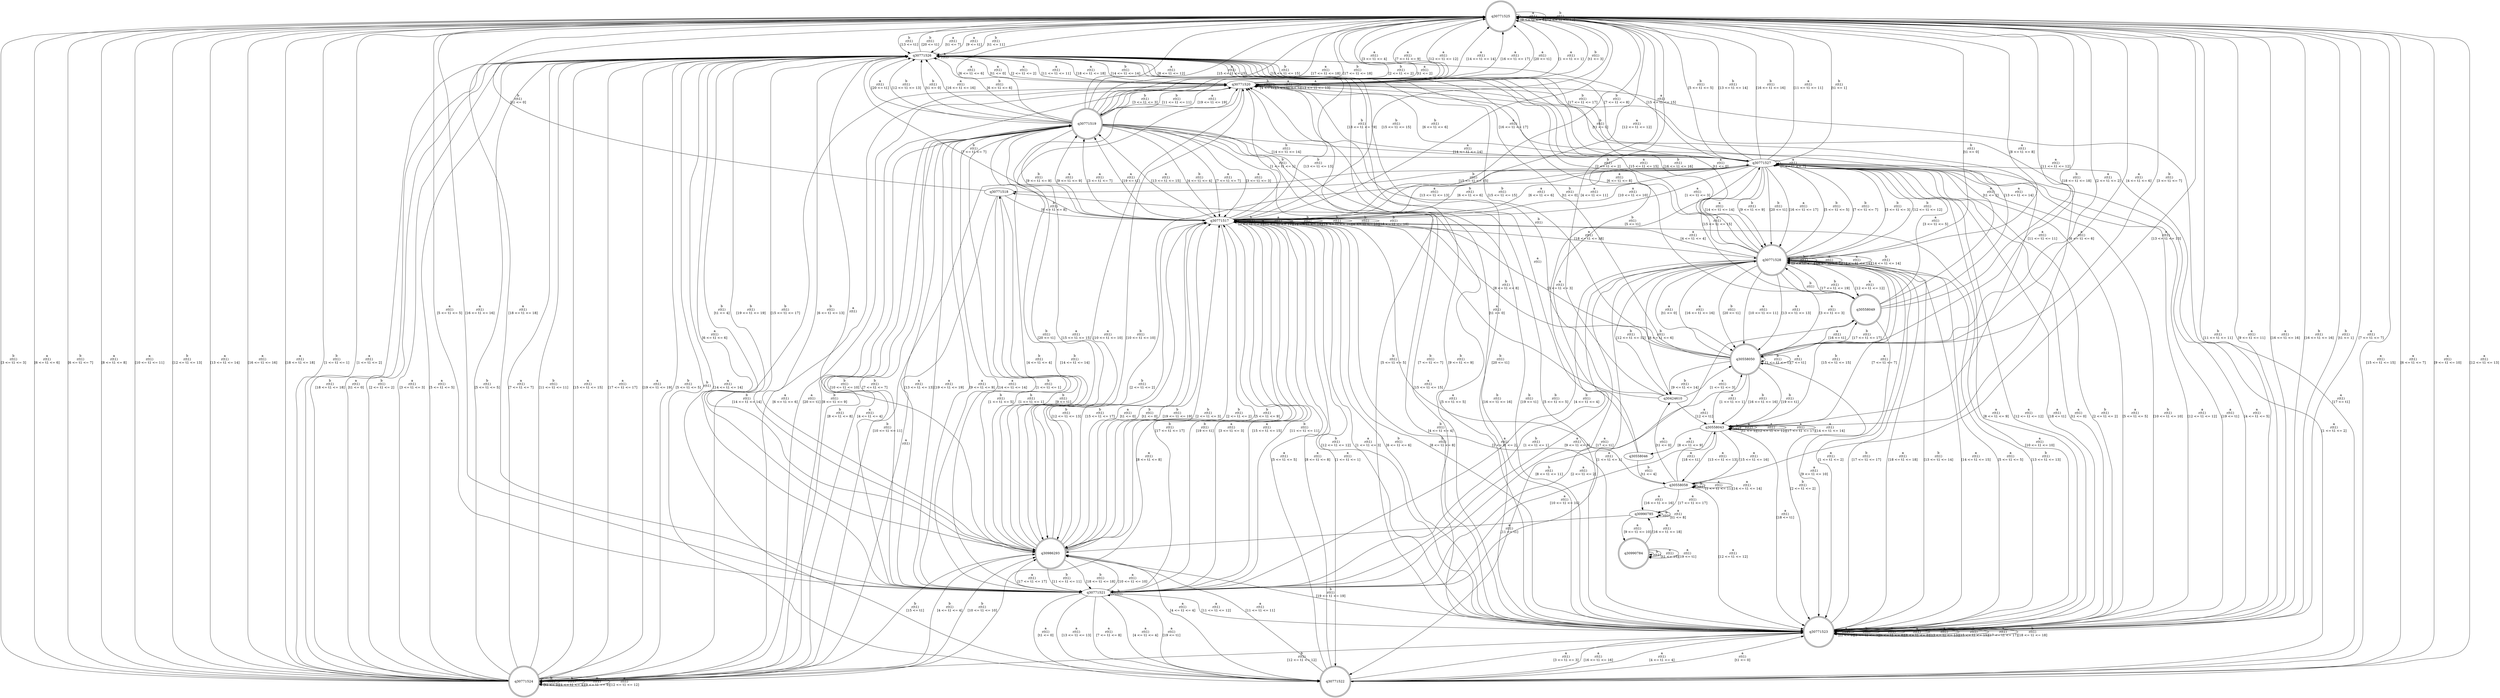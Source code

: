 digraph "tests_1/test74/solution100/solution_verwer" {
	q30771525[label=q30771525 shape=doublecircle]
	q30771526[label=q30771526]
	q30771524[label=q30771524 shape=doublecircle]
	q30986293[label=q30986293 shape=doublecircle]
	q30771517[label=q30771517]
	q30771520[label=q30771520]
	q30771519[label=q30771519 shape=doublecircle]
	q30771521[label=q30771521]
	q30771522[label=q30771522 shape=doublecircle]
	q30771523[label=q30771523 shape=doublecircle]
	q30771527[label=q30771527]
	q30771528[label=q30771528 shape=doublecircle]
	q30558050[label=q30558050 shape=doublecircle]
	q30558043[label=q30558043]
	q30558046[label=q30558046]
	q30558058[label=q30558058]
	q30424610[label=q30424610]
	q30990785[label=q30990785]
	q30990784[label=q30990784 shape=doublecircle]
	q30558049[label=q30558049 shape=doublecircle]
	q30771518[label=q30771518]
	q30771525 -> q30771525[label="a\nr(t1)\n[8 <= t1 <= 8]"]
	q30771525 -> q30771525[label="b\nr(t1)\n[12 <= t1 <= 12]"]
	q30771525 -> q30771526[label="a\nr(t1)\n[t1 <= 7]"]
	q30771526 -> q30771526[label="a\nr(t1)\n"]
	q30771526 -> q30771524[label="b\nr(t1)\n[5 <= t1 <= 5]"]
	q30771524 -> q30771526[label="a\nr(t1)\n[t1 <= 0]"]
	q30771524 -> q30771524[label="b\nr(t1)\n[t1 <= 0]"]
	q30771524 -> q30771525[label="b\nr(t1)\n[1 <= t1 <= 1]"]
	q30771524 -> q30771525[label="a\nr(t1)\n[1 <= t1 <= 2]"]
	q30771524 -> q30771526[label="b\nr(t1)\n[2 <= t1 <= 2]"]
	q30771524 -> q30771526[label="a\nr(t1)\n[3 <= t1 <= 3]"]
	q30771524 -> q30771525[label="b\nr(t1)\n[3 <= t1 <= 3]"]
	q30771524 -> q30771524[label="a\nr(t1)\n[4 <= t1 <= 4]"]
	q30771524 -> q30986293[label="b\nr(t1)\n[4 <= t1 <= 4]"]
	q30986293 -> q30771526[label="a\nr(t1)\n"]
	q30986293 -> q30771517[label="b\nr(t1)\n[t1 <= 0]"]
	q30771517 -> q30771525[label="b\nr(t1)\n[t1 <= 0]"]
	q30771517 -> q30986293[label="a\nr(t1)\n[t1 <= 0]"]
	q30771517 -> q30771520[label="b\nr(t1)\n[1 <= t1 <= 1]"]
	q30771520 -> q30771526[label="a\nr(t1)\n[t1 <= 0]"]
	q30771520 -> q30771525[label="a\nr(t1)\n[1 <= t1 <= 1]"]
	q30771520 -> q30771526[label="a\nr(t1)\n[2 <= t1 <= 2]"]
	q30771520 -> q30771525[label="b\nr(t1)\n[t1 <= 3]"]
	q30771520 -> q30771525[label="a\nr(t1)\n[3 <= t1 <= 4]"]
	q30771520 -> q30771520[label="b\nr(t1)\n[4 <= t1]"]
	q30771520 -> q30771520[label="a\nr(t1)\n[5 <= t1 <= 5]"]
	q30771520 -> q30771524[label="a\nr(t1)\n[6 <= t1 <= 6]"]
	q30771520 -> q30771525[label="a\nr(t1)\n[7 <= t1 <= 9]"]
	q30771520 -> q30986293[label="a\nr(t1)\n[10 <= t1 <= 10]"]
	q30771520 -> q30771526[label="a\nr(t1)\n[11 <= t1 <= 11]"]
	q30771520 -> q30771525[label="a\nr(t1)\n[12 <= t1 <= 12]"]
	q30771520 -> q30771520[label="a\nr(t1)\n[13 <= t1 <= 13]"]
	q30771520 -> q30771525[label="a\nr(t1)\n[14 <= t1 <= 14]"]
	q30771520 -> q30986293[label="a\nr(t1)\n[15 <= t1 <= 15]"]
	q30771520 -> q30771525[label="a\nr(t1)\n[16 <= t1 <= 17]"]
	q30771520 -> q30771526[label="a\nr(t1)\n[18 <= t1 <= 18]"]
	q30771520 -> q30771519[label="a\nr(t1)\n[19 <= t1 <= 19]"]
	q30771519 -> q30771526[label="b\nr(t1)\n[t1 <= 0]"]
	q30771519 -> q30771521[label="b\nr(t1)\n[1 <= t1 <= 1]"]
	q30771521 -> q30771521[label="b\nr(t1)\n"]
	q30771521 -> q30771522[label="a\nr(t1)\n[t1 <= 0]"]
	q30771522 -> q30771526[label="b\nr(t1)\n"]
	q30771522 -> q30771523[label="a\nr(t1)\n[t1 <= 0]"]
	q30771523 -> q30771525[label="b\nr(t1)\n[t1 <= 1]"]
	q30771523 -> q30771523[label="a\nr(t1)\n[t1 <= 0]"]
	q30771523 -> q30771527[label="b\nr(t1)\n[2 <= t1 <= 2]"]
	q30771527 -> q30771523[label="a\nr(t1)\n[t1 <= 0]"]
	q30771527 -> q30771525[label="b\nr(t1)\n[t1 <= 1]"]
	q30771527 -> q30771517[label="a\nr(t1)\n[1 <= t1 <= 3]"]
	q30771527 -> q30986293[label="b\nr(t1)\n[2 <= t1 <= 2]"]
	q30771527 -> q30771523[label="a\nr(t1)\n[4 <= t1 <= 5]"]
	q30771527 -> q30771528[label="b\nr(t1)\n[3 <= t1 <= 3]"]
	q30771528 -> q30771525[label="b\nr(t1)\n[t1 <= 0]"]
	q30771528 -> q30771526[label="a\nr(t1)\n[t1 <= 0]"]
	q30771528 -> q30771521[label="b\nr(t1)\n[1 <= t1 <= 1]"]
	q30771528 -> q30771523[label="a\nr(t1)\n[1 <= t1 <= 2]"]
	q30771528 -> q30771526[label="b\nr(t1)\n[2 <= t1 <= 2]"]
	q30771528 -> q30558050[label="a\nr(t1)\n[3 <= t1 <= 3]"]
	q30558050 -> q30771526[label="b\nr(t1)\n[t1 <= 0]"]
	q30558050 -> q30771528[label="a\nr(t1)\n[t1 <= 0]"]
	q30558050 -> q30558050[label="b\nr(t1)\n[1 <= t1 <= 1]"]
	q30558050 -> q30558043[label="a\nr(t1)\n[1 <= t1 <= 1]"]
	q30558043 -> q30558043[label="b\nr(t1)\n"]
	q30558043 -> q30771520[label="a\nr(t1)\n[6 <= t1 <= 6]"]
	q30558043 -> q30558043[label="a\nr(t1)\n[t1 <= 5]"]
	q30558043 -> q30771528[label="a\nr(t1)\n[7 <= t1 <= 7]"]
	q30558043 -> q30558046[label="a\nr(t1)\n[8 <= t1 <= 9]"]
	q30558046 -> q30771520[label="a\nr(t1)\n"]
	q30558046 -> q30558058[label="b\nr(t1)\n[t1 <= 4]"]
	q30558058 -> q30558058[label="b\nr(t1)\n"]
	q30558058 -> q30424610[label="a\nr(t1)\n[t1 <= 0]"]
	q30424610 -> q30771520[label="b\nr(t1)\n"]
	q30424610 -> q30771517[label="a\nr(t1)\n[t1 <= 0]"]
	q30424610 -> q30558050[label="a\nr(t1)\n[1 <= t1 <= 3]"]
	q30424610 -> q30771525[label="a\nr(t1)\n[4 <= t1 <= 11]"]
	q30424610 -> q30558043[label="a\nr(t1)\n[12 <= t1]"]
	q30558058 -> q30558058[label="a\nr(t1)\n[1 <= t1 <= 11]"]
	q30558058 -> q30771523[label="a\nr(t1)\n[12 <= t1 <= 12]"]
	q30558058 -> q30771525[label="a\nr(t1)\n[13 <= t1 <= 13]"]
	q30558058 -> q30558058[label="a\nr(t1)\n[14 <= t1 <= 14]"]
	q30558058 -> q30771517[label="a\nr(t1)\n[15 <= t1 <= 15]"]
	q30558058 -> q30990785[label="a\nr(t1)\n[16 <= t1 <= 16]"]
	q30990785 -> q30990785[label="b\nr(t1)\n"]
	q30990785 -> q30990785[label="a\nr(t1)\n[t1 <= 8]"]
	q30990785 -> q30990784[label="a\nr(t1)\n[9 <= t1 <= 10]"]
	q30990784 -> q30990784[label="b\nr(t1)\n"]
	q30990784 -> q30990784[label="a\nr(t1)\n[t1 <= 15]"]
	q30990784 -> q30990785[label="a\nr(t1)\n[16 <= t1 <= 18]"]
	q30990784 -> q30990784[label="a\nr(t1)\n[19 <= t1]"]
	q30990785 -> q30986293[label="a\nr(t1)\n[11 <= t1]"]
	q30558058 -> q30990785[label="a\nr(t1)\n[17 <= t1 <= 17]"]
	q30558058 -> q30558043[label="a\nr(t1)\n[18 <= t1]"]
	q30558046 -> q30771525[label="b\nr(t1)\n[5 <= t1]"]
	q30558043 -> q30771521[label="a\nr(t1)\n[10 <= t1 <= 10]"]
	q30558043 -> q30771520[label="a\nr(t1)\n[11 <= t1 <= 11]"]
	q30558043 -> q30558043[label="a\nr(t1)\n[12 <= t1 <= 12]"]
	q30558043 -> q30558058[label="a\nr(t1)\n[13 <= t1 <= 13]"]
	q30558043 -> q30558043[label="a\nr(t1)\n[17 <= t1 <= 17]"]
	q30558043 -> q30771523[label="a\nr(t1)\n[18 <= t1]"]
	q30558043 -> q30558043[label="a\nr(t1)\n[14 <= t1 <= 14]"]
	q30558043 -> q30558058[label="a\nr(t1)\n[15 <= t1 <= 16]"]
	q30558050 -> q30771523[label="b\nr(t1)\n[2 <= t1 <= 2]"]
	q30558050 -> q30771525[label="a\nr(t1)\n[2 <= t1 <= 2]"]
	q30558050 -> q30771517[label="a\nr(t1)\n[3 <= t1 <= 3]"]
	q30558050 -> q30771525[label="a\nr(t1)\n[4 <= t1 <= 6]"]
	q30558050 -> q30771517[label="b\nr(t1)\n[8 <= t1 <= 8]"]
	q30558050 -> q30771525[label="b\nr(t1)\n[3 <= t1 <= 7]"]
	q30558050 -> q30558050[label="a\nr(t1)\n[7 <= t1]"]
	q30558050 -> q30771526[label="b\nr(t1)\n[15 <= t1 <= 15]"]
	q30558050 -> q30558043[label="b\nr(t1)\n[16 <= t1 <= 16]"]
	q30558050 -> q30558049[label="b\nr(t1)\n[17 <= t1 <= 17]"]
	q30558049 -> q30771528[label="b\nr(t1)\n"]
	q30558049 -> q30771520[label="a\nr(t1)\n[t1 <= 2]"]
	q30558049 -> q30771527[label="a\nr(t1)\n[3 <= t1 <= 5]"]
	q30558049 -> q30771526[label="a\nr(t1)\n[6 <= t1 <= 8]"]
	q30558049 -> q30771523[label="a\nr(t1)\n[9 <= t1 <= 10]"]
	q30558049 -> q30771525[label="a\nr(t1)\n[11 <= t1 <= 12]"]
	q30558049 -> q30771520[label="a\nr(t1)\n[13 <= t1 <= 14]"]
	q30558049 -> q30771527[label="a\nr(t1)\n[15 <= t1 <= 15]"]
	q30558049 -> q30558050[label="a\nr(t1)\n[16 <= t1]"]
	q30558050 -> q30771525[label="b\nr(t1)\n[18 <= t1 <= 18]"]
	q30558050 -> q30424610[label="b\nr(t1)\n[9 <= t1 <= 14]"]
	q30558050 -> q30558043[label="b\nr(t1)\n[19 <= t1]"]
	q30771528 -> q30771528[label="b\nr(t1)\n[3 <= t1 <= 4]"]
	q30771528 -> q30771517[label="a\nr(t1)\n[4 <= t1 <= 4]"]
	q30771528 -> q30771527[label="b\nr(t1)\n[5 <= t1 <= 5]"]
	q30771528 -> q30771523[label="a\nr(t1)\n[5 <= t1 <= 5]"]
	q30771528 -> q30424610[label="b\nr(t1)\n[6 <= t1 <= 6]"]
	q30771528 -> q30771527[label="b\nr(t1)\n[7 <= t1 <= 7]"]
	q30771528 -> q30771528[label="a\nr(t1)\n[6 <= t1 <= 7]"]
	q30771528 -> q30771522[label="b\nr(t1)\n[8 <= t1 <= 11]"]
	q30771528 -> q30771525[label="a\nr(t1)\n[8 <= t1 <= 8]"]
	q30771528 -> q30424610[label="b\nr(t1)\n[12 <= t1 <= 12]"]
	q30771528 -> q30771523[label="b\nr(t1)\n[13 <= t1 <= 13]"]
	q30771528 -> q30771528[label="a\nr(t1)\n[14 <= t1 <= 14]"]
	q30771528 -> q30771521[label="a\nr(t1)\n[9 <= t1 <= 9]"]
	q30771528 -> q30771528[label="b\nr(t1)\n[14 <= t1 <= 14]"]
	q30771528 -> q30771526[label="a\nr(t1)\n[15 <= t1 <= 15]"]
	q30771528 -> q30558043[label="b\nr(t1)\n[15 <= t1 <= 15]"]
	q30771528 -> q30558050[label="a\nr(t1)\n[16 <= t1 <= 16]"]
	q30771528 -> q30771521[label="a\nr(t1)\n[17 <= t1]"]
	q30771528 -> q30771526[label="b\nr(t1)\n[16 <= t1 <= 16]"]
	q30771528 -> q30558050[label="b\nr(t1)\n[20 <= t1]"]
	q30771528 -> q30558049[label="b\nr(t1)\n[17 <= t1 <= 19]"]
	q30771528 -> q30558050[label="a\nr(t1)\n[10 <= t1 <= 11]"]
	q30771528 -> q30558049[label="a\nr(t1)\n[12 <= t1 <= 12]"]
	q30771528 -> q30558050[label="a\nr(t1)\n[13 <= t1 <= 13]"]
	q30771527 -> q30771517[label="a\nr(t1)\n[6 <= t1 <= 6]"]
	q30771527 -> q30771521[label="b\nr(t1)\n[4 <= t1 <= 4]"]
	q30771527 -> q30771527[label="a\nr(t1)\n[7 <= t1 <= 7]"]
	q30771527 -> q30771525[label="b\nr(t1)\n[5 <= t1 <= 5]"]
	q30771527 -> q30771523[label="a\nr(t1)\n[8 <= t1 <= 9]"]
	q30771527 -> q30771520[label="b\nr(t1)\n[6 <= t1 <= 6]"]
	q30771527 -> q30771517[label="a\nr(t1)\n[10 <= t1 <= 10]"]
	q30771527 -> q30771525[label="a\nr(t1)\n[11 <= t1 <= 11]"]
	q30771527 -> q30771524[label="b\nr(t1)\n[10 <= t1 <= 11]"]
	q30771527 -> q30771523[label="a\nr(t1)\n[12 <= t1 <= 12]"]
	q30771527 -> q30771528[label="b\nr(t1)\n[12 <= t1 <= 12]"]
	q30771527 -> q30771517[label="a\nr(t1)\n[13 <= t1 <= 13]"]
	q30771527 -> q30771525[label="b\nr(t1)\n[13 <= t1 <= 14]"]
	q30771527 -> q30771528[label="a\nr(t1)\n[14 <= t1 <= 14]"]
	q30771527 -> q30771518[label="b\nr(t1)\n[15 <= t1 <= 15]"]
	q30771518 -> q30771524[label="a\nr(t1)\n"]
	q30771518 -> q30771525[label="b\nr(t1)\n[t1 <= 0]"]
	q30771518 -> q30986293[label="b\nr(t1)\n[1 <= t1 <= 5]"]
	q30771518 -> q30771517[label="b\nr(t1)\n[6 <= t1 <= 8]"]
	q30771518 -> q30986293[label="b\nr(t1)\n[9 <= t1]"]
	q30771527 -> q30771526[label="b\nr(t1)\n[7 <= t1 <= 8]"]
	q30771527 -> q30771528[label="b\nr(t1)\n[9 <= t1 <= 9]"]
	q30771527 -> q30771526[label="a\nr(t1)\n[15 <= t1 <= 15]"]
	q30771527 -> q30771525[label="b\nr(t1)\n[16 <= t1 <= 16]"]
	q30771527 -> q30771526[label="b\nr(t1)\n[17 <= t1 <= 17]"]
	q30771527 -> q30771523[label="a\nr(t1)\n[18 <= t1]"]
	q30771527 -> q30771520[label="b\nr(t1)\n[18 <= t1 <= 19]"]
	q30771527 -> q30771528[label="b\nr(t1)\n[20 <= t1]"]
	q30771527 -> q30771528[label="a\nr(t1)\n[16 <= t1 <= 17]"]
	q30771523 -> q30771523[label="b\nr(t1)\n[3 <= t1 <= 3]"]
	q30771523 -> q30771517[label="a\nr(t1)\n[1 <= t1 <= 3]"]
	q30771523 -> q30771518[label="b\nr(t1)\n[4 <= t1 <= 4]"]
	q30771523 -> q30771522[label="a\nr(t1)\n[4 <= t1 <= 4]"]
	q30771523 -> q30771526[label="b\nr(t1)\n[5 <= t1 <= 5]"]
	q30771523 -> q30771527[label="a\nr(t1)\n[5 <= t1 <= 5]"]
	q30771523 -> q30771517[label="b\nr(t1)\n[6 <= t1 <= 6]"]
	q30771523 -> q30771523[label="a\nr(t1)\n[6 <= t1 <= 6]"]
	q30771523 -> q30771526[label="b\nr(t1)\n[7 <= t1 <= 7]"]
	q30771523 -> q30771525[label="a\nr(t1)\n[7 <= t1 <= 7]"]
	q30771523 -> q30771517[label="b\nr(t1)\n[8 <= t1 <= 8]"]
	q30771523 -> q30771523[label="a\nr(t1)\n[8 <= t1 <= 8]"]
	q30771523 -> q30771526[label="b\nr(t1)\n[9 <= t1 <= 9]"]
	q30771523 -> q30771527[label="b\nr(t1)\n[10 <= t1 <= 10]"]
	q30771523 -> q30771525[label="b\nr(t1)\n[11 <= t1 <= 11]"]
	q30771523 -> q30771527[label="a\nr(t1)\n[12 <= t1 <= 12]"]
	q30771523 -> q30771525[label="a\nr(t1)\n[9 <= t1 <= 11]"]
	q30771523 -> q30771524[label="b\nr(t1)\n[12 <= t1 <= 12]"]
	q30771523 -> q30771523[label="a\nr(t1)\n[13 <= t1 <= 13]"]
	q30771523 -> q30771523[label="b\nr(t1)\n[15 <= t1 <= 15]"]
	q30771523 -> q30771525[label="a\nr(t1)\n[16 <= t1 <= 16]"]
	q30771523 -> q30771525[label="b\nr(t1)\n[16 <= t1 <= 16]"]
	q30771523 -> q30771523[label="a\nr(t1)\n[17 <= t1 <= 17]"]
	q30771523 -> q30771528[label="b\nr(t1)\n[17 <= t1 <= 17]"]
	q30771523 -> q30771528[label="a\nr(t1)\n[18 <= t1 <= 18]"]
	q30771523 -> q30771523[label="b\nr(t1)\n[18 <= t1 <= 18]"]
	q30771523 -> q30986293[label="b\nr(t1)\n[19 <= t1 <= 19]"]
	q30771523 -> q30771526[label="b\nr(t1)\n[20 <= t1]"]
	q30771523 -> q30771527[label="a\nr(t1)\n[19 <= t1]"]
	q30771523 -> q30771528[label="b\nr(t1)\n[13 <= t1 <= 14]"]
	q30771523 -> q30771528[label="a\nr(t1)\n[14 <= t1 <= 15]"]
	q30771522 -> q30771527[label="a\nr(t1)\n[1 <= t1 <= 2]"]
	q30771522 -> q30771523[label="a\nr(t1)\n[3 <= t1 <= 3]"]
	q30771522 -> q30986293[label="a\nr(t1)\n[4 <= t1 <= 4]"]
	q30771522 -> q30771517[label="a\nr(t1)\n[5 <= t1 <= 5]"]
	q30771522 -> q30771525[label="a\nr(t1)\n[6 <= t1 <= 7]"]
	q30771522 -> q30771517[label="a\nr(t1)\n[8 <= t1 <= 8]"]
	q30771522 -> q30771525[label="a\nr(t1)\n[9 <= t1 <= 10]"]
	q30771522 -> q30986293[label="a\nr(t1)\n[11 <= t1 <= 11]"]
	q30771522 -> q30771525[label="a\nr(t1)\n[12 <= t1 <= 13]"]
	q30771522 -> q30771526[label="a\nr(t1)\n[14 <= t1 <= 14]"]
	q30771522 -> q30771525[label="a\nr(t1)\n[15 <= t1 <= 15]"]
	q30771522 -> q30771523[label="a\nr(t1)\n[16 <= t1 <= 16]"]
	q30771522 -> q30771520[label="a\nr(t1)\n[17 <= t1]"]
	q30771521 -> q30558049[label="a\nr(t1)\n[1 <= t1 <= 1]"]
	q30771521 -> q30558050[label="a\nr(t1)\n[2 <= t1 <= 2]"]
	q30771521 -> q30771517[label="a\nr(t1)\n[3 <= t1 <= 3]"]
	q30771521 -> q30771522[label="a\nr(t1)\n[4 <= t1 <= 4]"]
	q30771521 -> q30771525[label="a\nr(t1)\n[5 <= t1 <= 5]"]
	q30771521 -> q30771526[label="a\nr(t1)\n[6 <= t1 <= 6]"]
	q30771521 -> q30771519[label="a\nr(t1)\n[9 <= t1 <= 9]"]
	q30771521 -> q30986293[label="a\nr(t1)\n[10 <= t1 <= 10]"]
	q30771521 -> q30771522[label="a\nr(t1)\n[13 <= t1 <= 13]"]
	q30771521 -> q30771519[label="a\nr(t1)\n[14 <= t1 <= 14]"]
	q30771521 -> q30771517[label="a\nr(t1)\n[15 <= t1 <= 15]"]
	q30771521 -> q30771525[label="a\nr(t1)\n[16 <= t1 <= 16]"]
	q30771521 -> q30986293[label="a\nr(t1)\n[17 <= t1 <= 17]"]
	q30771521 -> q30771525[label="a\nr(t1)\n[18 <= t1 <= 18]"]
	q30771521 -> q30771522[label="a\nr(t1)\n[7 <= t1 <= 8]"]
	q30771521 -> q30771522[label="a\nr(t1)\n[19 <= t1]"]
	q30771521 -> q30771523[label="a\nr(t1)\n[11 <= t1 <= 12]"]
	q30771519 -> q30771525[label="b\nr(t1)\n[2 <= t1 <= 2]"]
	q30771519 -> q30771525[label="a\nr(t1)\n[t1 <= 2]"]
	q30771519 -> q30771520[label="b\nr(t1)\n[3 <= t1 <= 3]"]
	q30771519 -> q30771517[label="a\nr(t1)\n[3 <= t1 <= 3]"]
	q30771519 -> q30771517[label="b\nr(t1)\n[4 <= t1 <= 4]"]
	q30771519 -> q30771524[label="a\nr(t1)\n[4 <= t1 <= 4]"]
	q30771519 -> q30771523[label="b\nr(t1)\n[5 <= t1 <= 5]"]
	q30771519 -> q30771523[label="a\nr(t1)\n[5 <= t1 <= 5]"]
	q30771519 -> q30771526[label="b\nr(t1)\n[6 <= t1 <= 6]"]
	q30771519 -> q30771525[label="a\nr(t1)\n[6 <= t1 <= 6]"]
	q30771519 -> q30771521[label="b\nr(t1)\n[7 <= t1 <= 7]"]
	q30771519 -> q30771517[label="a\nr(t1)\n[7 <= t1 <= 7]"]
	q30771519 -> q30771524[label="b\nr(t1)\n[8 <= t1 <= 8]"]
	q30771519 -> q30771517[label="b\nr(t1)\n[9 <= t1 <= 9]"]
	q30771519 -> q30771521[label="b\nr(t1)\n[10 <= t1 <= 10]"]
	q30771519 -> q30771520[label="b\nr(t1)\n[11 <= t1 <= 11]"]
	q30771519 -> q30771525[label="a\nr(t1)\n[8 <= t1 <= 12]"]
	q30771519 -> q30771521[label="a\nr(t1)\n[13 <= t1 <= 13]"]
	q30771519 -> q30771526[label="b\nr(t1)\n[12 <= t1 <= 13]"]
	q30771519 -> q30771527[label="a\nr(t1)\n[14 <= t1 <= 14]"]
	q30771519 -> q30771527[label="b\nr(t1)\n[14 <= t1 <= 14]"]
	q30771519 -> q30771525[label="a\nr(t1)\n[15 <= t1 <= 15]"]
	q30771519 -> q30771525[label="b\nr(t1)\n[15 <= t1 <= 15]"]
	q30771519 -> q30771526[label="a\nr(t1)\n[16 <= t1 <= 16]"]
	q30771519 -> q30771523[label="b\nr(t1)\n[16 <= t1 <= 16]"]
	q30771519 -> q30771525[label="a\nr(t1)\n[17 <= t1 <= 18]"]
	q30771519 -> q30771521[label="a\nr(t1)\n[19 <= t1 <= 19]"]
	q30771519 -> q30771526[label="a\nr(t1)\n[20 <= t1]"]
	q30771519 -> q30771523[label="b\nr(t1)\n[19 <= t1]"]
	q30771519 -> q30771525[label="b\nr(t1)\n[17 <= t1 <= 18]"]
	q30771520 -> q30771525[label="a\nr(t1)\n[20 <= t1]"]
	q30771517 -> q30771522[label="a\nr(t1)\n[1 <= t1 <= 1]"]
	q30771517 -> q30986293[label="b\nr(t1)\n[2 <= t1 <= 2]"]
	q30771517 -> q30771523[label="a\nr(t1)\n[2 <= t1 <= 2]"]
	q30771517 -> q30771517[label="b\nr(t1)\n[3 <= t1 <= 5]"]
	q30771517 -> q30771527[label="b\nr(t1)\n[6 <= t1 <= 6]"]
	q30771517 -> q30771526[label="b\nr(t1)\n[7 <= t1 <= 7]"]
	q30771517 -> q30771524[label="a\nr(t1)\n[8 <= t1 <= 8]"]
	q30771517 -> q30771519[label="a\nr(t1)\n[9 <= t1 <= 9]"]
	q30771517 -> q30771523[label="a\nr(t1)\n[10 <= t1 <= 10]"]
	q30771517 -> q30771521[label="b\nr(t1)\n[11 <= t1 <= 11]"]
	q30771517 -> q30771517[label="a\nr(t1)\n[11 <= t1 <= 11]"]
	q30771517 -> q30771523[label="b\nr(t1)\n[12 <= t1 <= 12]"]
	q30771517 -> q30771525[label="a\nr(t1)\n[12 <= t1 <= 12]"]
	q30771517 -> q30771520[label="b\nr(t1)\n[13 <= t1 <= 13]"]
	q30771517 -> q30771517[label="b\nr(t1)\n[14 <= t1 <= 14]"]
	q30771517 -> q30771525[label="b\nr(t1)\n[15 <= t1 <= 15]"]
	q30771517 -> q30771517[label="b\nr(t1)\n[16 <= t1 <= 16]"]
	q30771517 -> q30771517[label="b\nr(t1)\n[8 <= t1 <= 10]"]
	q30771517 -> q30771521[label="b\nr(t1)\n[17 <= t1 <= 17]"]
	q30771517 -> q30771525[label="a\nr(t1)\n[16 <= t1 <= 17]"]
	q30771517 -> q30771517[label="b\nr(t1)\n[18 <= t1 <= 18]"]
	q30771517 -> q30771528[label="a\nr(t1)\n[18 <= t1 <= 18]"]
	q30771517 -> q30771519[label="a\nr(t1)\n[3 <= t1 <= 7]"]
	q30771517 -> q30771519[label="a\nr(t1)\n[19 <= t1]"]
	q30771517 -> q30771519[label="a\nr(t1)\n[13 <= t1 <= 15]"]
	q30771517 -> q30771521[label="b\nr(t1)\n[19 <= t1]"]
	q30986293 -> q30771518[label="b\nr(t1)\n[1 <= t1 <= 1]"]
	q30986293 -> q30771519[label="b\nr(t1)\n[4 <= t1 <= 4]"]
	q30986293 -> q30771520[label="b\nr(t1)\n[10 <= t1 <= 10]"]
	q30986293 -> q30771521[label="b\nr(t1)\n[11 <= t1 <= 11]"]
	q30986293 -> q30771519[label="b\nr(t1)\n[14 <= t1 <= 14]"]
	q30986293 -> q30771521[label="b\nr(t1)\n[18 <= t1 <= 18]"]
	q30986293 -> q30771517[label="b\nr(t1)\n[19 <= t1 <= 19]"]
	q30986293 -> q30771520[label="b\nr(t1)\n[20 <= t1]"]
	q30986293 -> q30771517[label="b\nr(t1)\n[2 <= t1 <= 3]"]
	q30986293 -> q30771517[label="b\nr(t1)\n[5 <= t1 <= 9]"]
	q30986293 -> q30771517[label="b\nr(t1)\n[12 <= t1 <= 13]"]
	q30986293 -> q30771517[label="b\nr(t1)\n[15 <= t1 <= 17]"]
	q30771524 -> q30771526[label="a\nr(t1)\n[5 <= t1 <= 5]"]
	q30771524 -> q30771526[label="b\nr(t1)\n[5 <= t1 <= 5]"]
	q30771524 -> q30771525[label="a\nr(t1)\n[6 <= t1 <= 6]"]
	q30771524 -> q30771525[label="b\nr(t1)\n[6 <= t1 <= 7]"]
	q30771524 -> q30771526[label="a\nr(t1)\n[7 <= t1 <= 7]"]
	q30771524 -> q30771520[label="b\nr(t1)\n[8 <= t1 <= 9]"]
	q30771524 -> q30771525[label="a\nr(t1)\n[8 <= t1 <= 8]"]
	q30771524 -> q30986293[label="b\nr(t1)\n[10 <= t1 <= 10]"]
	q30771524 -> q30771524[label="a\nr(t1)\n[9 <= t1 <= 9]"]
	q30771524 -> q30771526[label="b\nr(t1)\n[11 <= t1 <= 11]"]
	q30771524 -> q30771525[label="a\nr(t1)\n[10 <= t1 <= 11]"]
	q30771524 -> q30771525[label="b\nr(t1)\n[12 <= t1 <= 13]"]
	q30771524 -> q30771524[label="a\nr(t1)\n[12 <= t1 <= 12]"]
	q30771524 -> q30771520[label="b\nr(t1)\n[14 <= t1 <= 14]"]
	q30771524 -> q30986293[label="b\nr(t1)\n[15 <= t1]"]
	q30771524 -> q30771525[label="a\nr(t1)\n[13 <= t1 <= 14]"]
	q30771524 -> q30771526[label="a\nr(t1)\n[15 <= t1 <= 15]"]
	q30771524 -> q30771525[label="a\nr(t1)\n[16 <= t1 <= 16]"]
	q30771524 -> q30771526[label="a\nr(t1)\n[17 <= t1 <= 17]"]
	q30771524 -> q30771525[label="a\nr(t1)\n[18 <= t1 <= 18]"]
	q30771524 -> q30771526[label="a\nr(t1)\n[19 <= t1 <= 19]"]
	q30771524 -> q30771520[label="a\nr(t1)\n[20 <= t1]"]
	q30771526 -> q30771520[label="b\nr(t1)\n[14 <= t1 <= 14]"]
	q30771526 -> q30771524[label="b\nr(t1)\n[18 <= t1 <= 18]"]
	q30771526 -> q30986293[label="b\nr(t1)\n[19 <= t1 <= 19]"]
	q30771526 -> q30771525[label="b\nr(t1)\n[20 <= t1]"]
	q30771526 -> q30986293[label="b\nr(t1)\n[15 <= t1 <= 17]"]
	q30771526 -> q30986293[label="b\nr(t1)\n[t1 <= 4]"]
	q30771526 -> q30986293[label="b\nr(t1)\n[6 <= t1 <= 13]"]
	q30771525 -> q30771526[label="a\nr(t1)\n[9 <= t1]"]
	q30771525 -> q30771526[label="b\nr(t1)\n[t1 <= 11]"]
	q30771525 -> q30771526[label="b\nr(t1)\n[13 <= t1]"]
}
